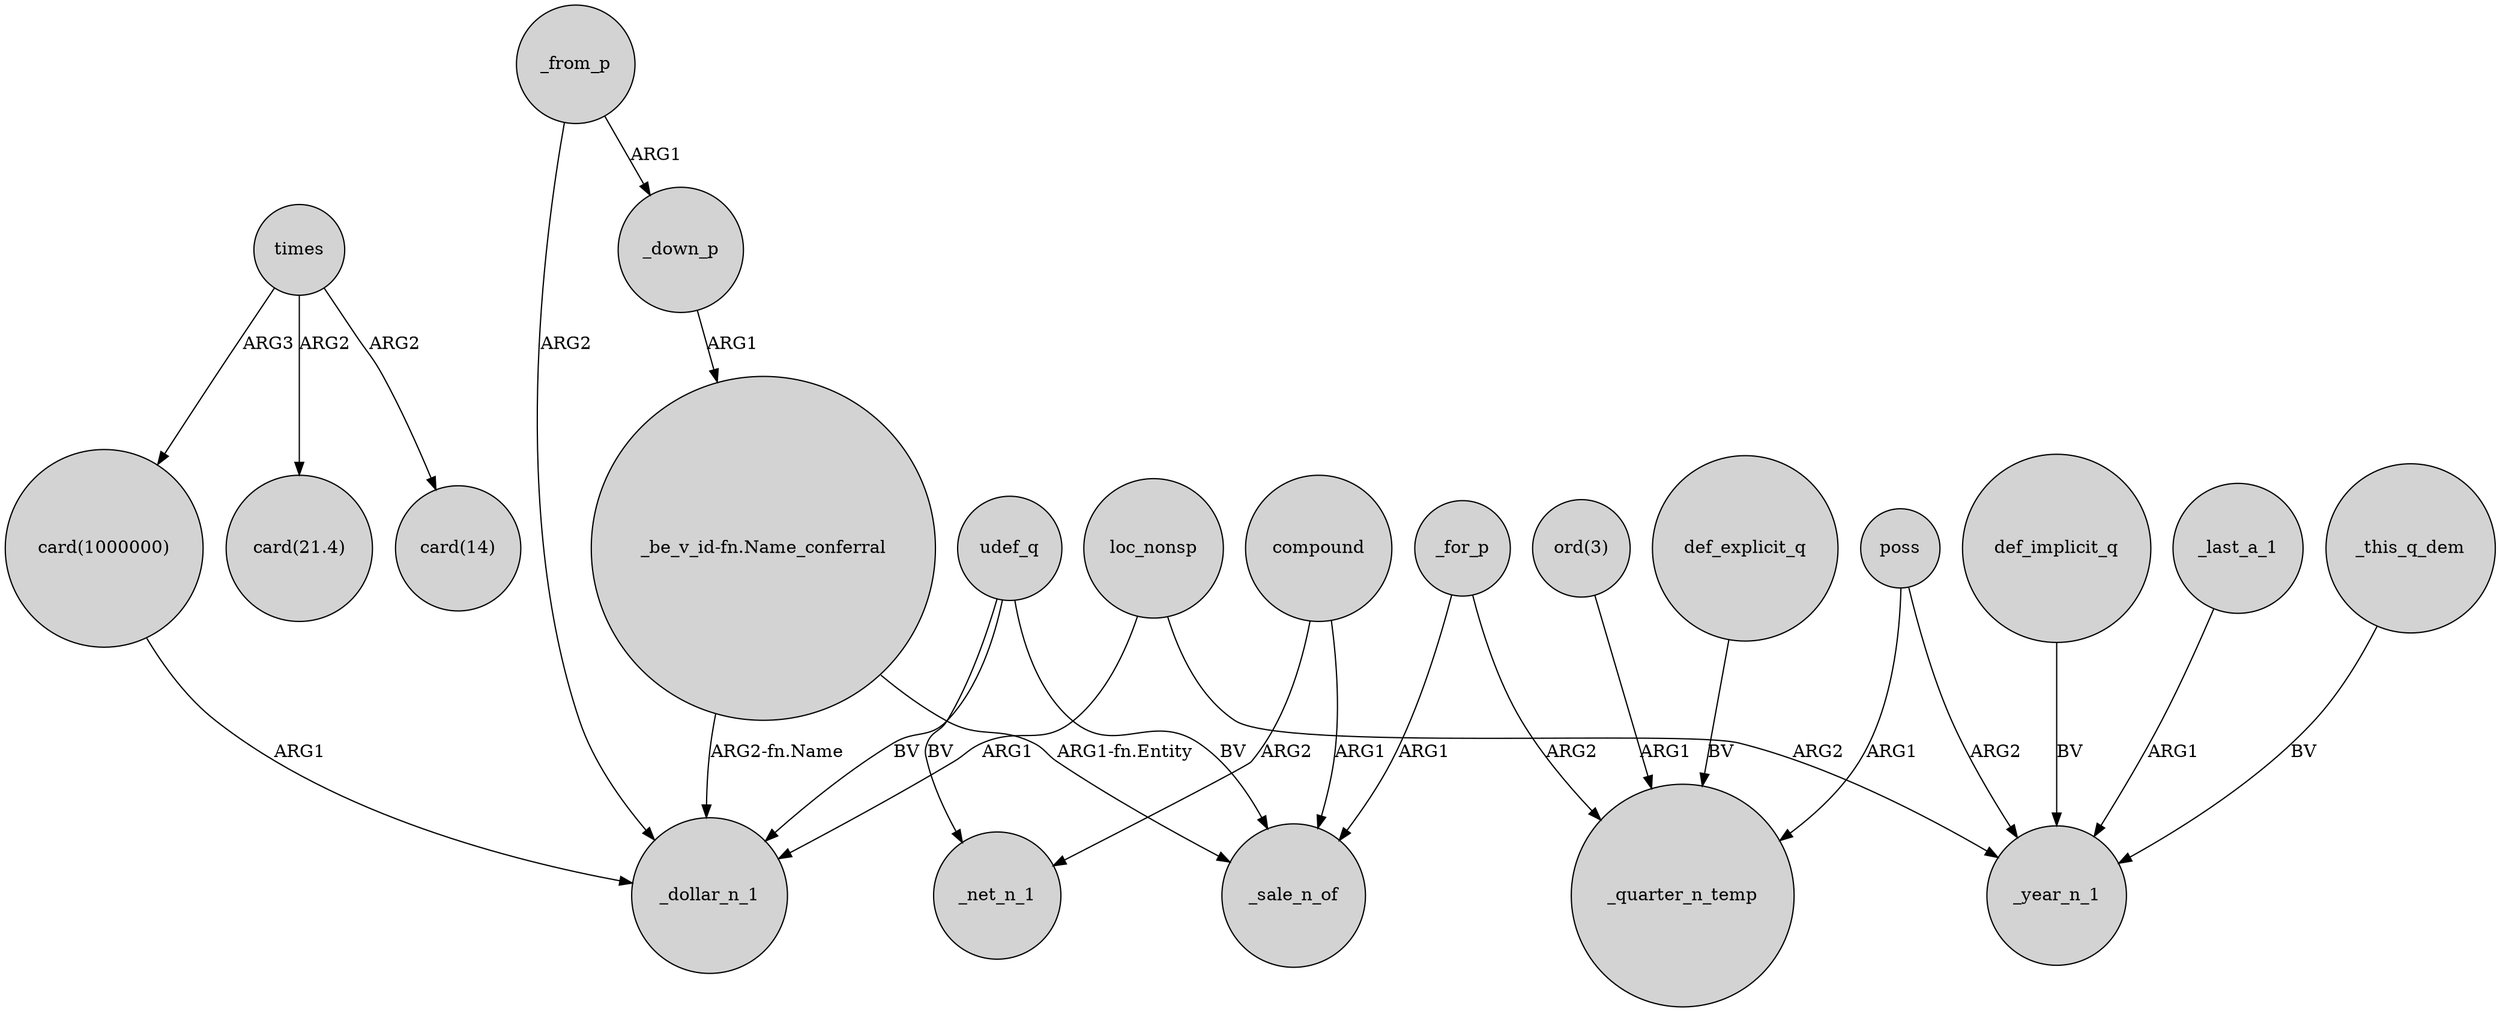 digraph {
	node [shape=circle style=filled]
	loc_nonsp -> _dollar_n_1 [label=ARG1]
	compound -> _net_n_1 [label=ARG2]
	"ord(3)" -> _quarter_n_temp [label=ARG1]
	times -> "card(21.4)" [label=ARG2]
	_for_p -> _sale_n_of [label=ARG1]
	def_implicit_q -> _year_n_1 [label=BV]
	times -> "card(1000000)" [label=ARG3]
	poss -> _year_n_1 [label=ARG2]
	udef_q -> _sale_n_of [label=BV]
	loc_nonsp -> _year_n_1 [label=ARG2]
	_from_p -> _down_p [label=ARG1]
	_for_p -> _quarter_n_temp [label=ARG2]
	udef_q -> _net_n_1 [label=BV]
	def_explicit_q -> _quarter_n_temp [label=BV]
	_last_a_1 -> _year_n_1 [label=ARG1]
	udef_q -> _dollar_n_1 [label=BV]
	"card(1000000)" -> _dollar_n_1 [label=ARG1]
	"_be_v_id-fn.Name_conferral" -> _sale_n_of [label="ARG1-fn.Entity"]
	_this_q_dem -> _year_n_1 [label=BV]
	poss -> _quarter_n_temp [label=ARG1]
	_down_p -> "_be_v_id-fn.Name_conferral" [label=ARG1]
	"_be_v_id-fn.Name_conferral" -> _dollar_n_1 [label="ARG2-fn.Name"]
	_from_p -> _dollar_n_1 [label=ARG2]
	compound -> _sale_n_of [label=ARG1]
	times -> "card(14)" [label=ARG2]
}
